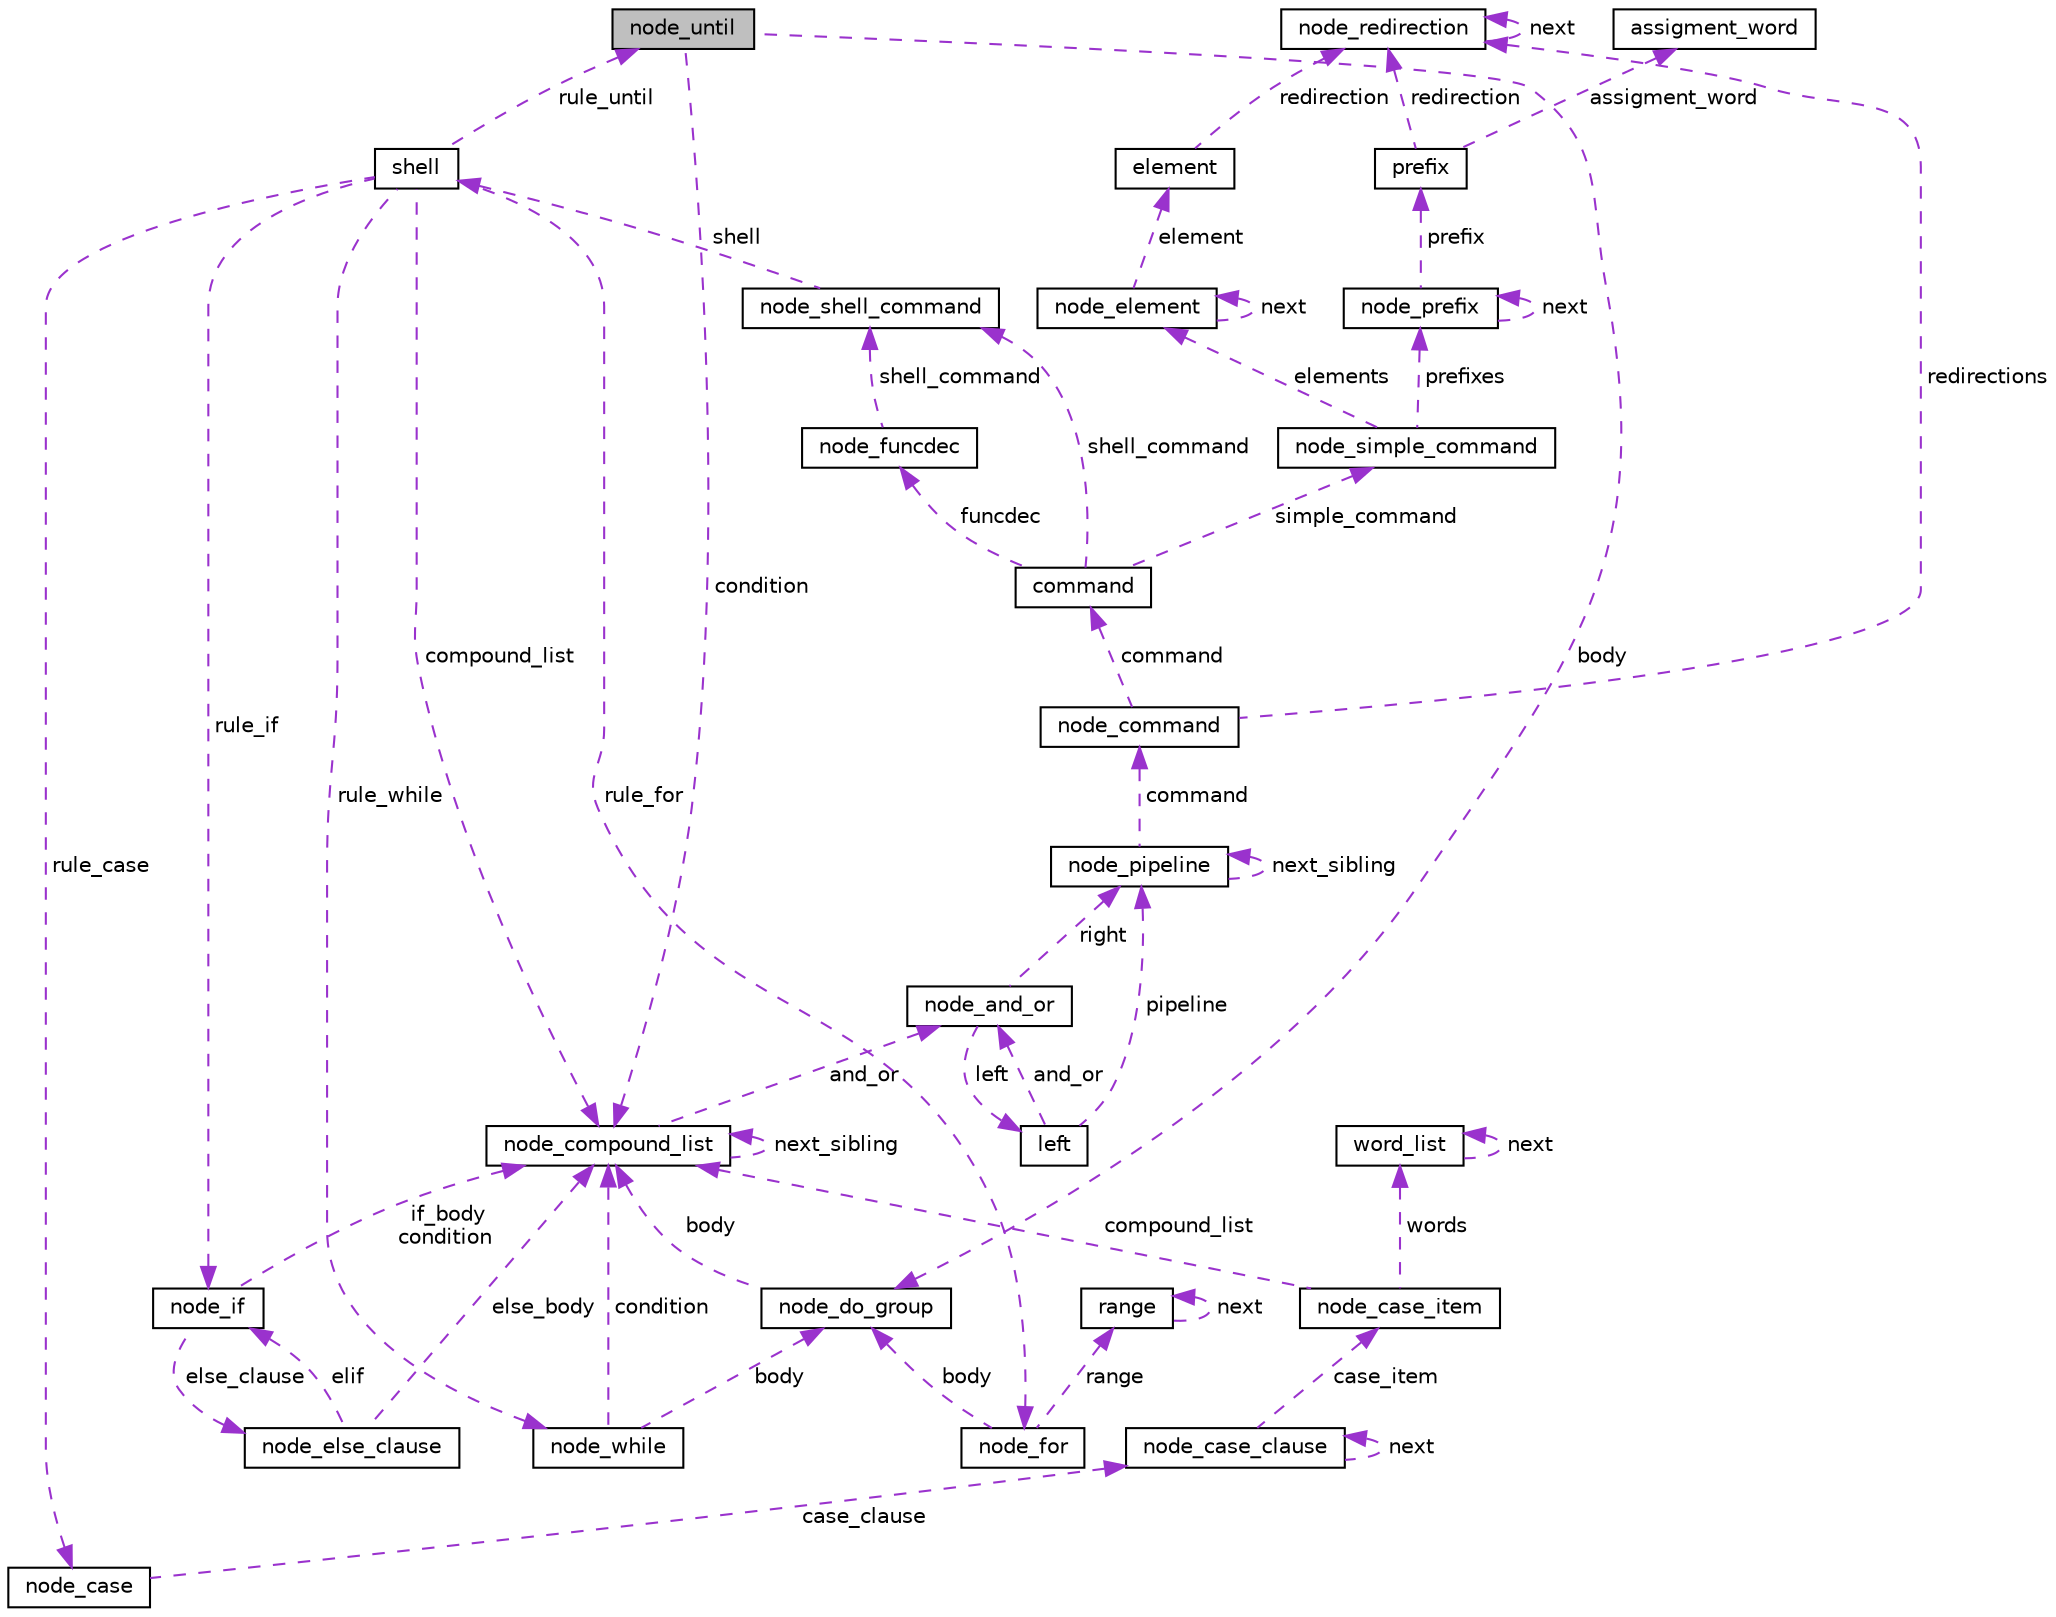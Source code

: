 digraph "node_until"
{
 // LATEX_PDF_SIZE
  edge [fontname="Helvetica",fontsize="10",labelfontname="Helvetica",labelfontsize="10"];
  node [fontname="Helvetica",fontsize="10",shape=record];
  Node1 [label="node_until",height=0.2,width=0.4,color="black", fillcolor="grey75", style="filled", fontcolor="black",tooltip=" "];
  Node2 -> Node1 [dir="back",color="darkorchid3",fontsize="10",style="dashed",label=" body" ,fontname="Helvetica"];
  Node2 [label="node_do_group",height=0.2,width=0.4,color="black", fillcolor="white", style="filled",URL="$structnode__do__group.html",tooltip=" "];
  Node3 -> Node2 [dir="back",color="darkorchid3",fontsize="10",style="dashed",label=" body" ,fontname="Helvetica"];
  Node3 [label="node_compound_list",height=0.2,width=0.4,color="black", fillcolor="white", style="filled",URL="$structnode__compound__list.html",tooltip=" "];
  Node3 -> Node3 [dir="back",color="darkorchid3",fontsize="10",style="dashed",label=" next_sibling" ,fontname="Helvetica"];
  Node4 -> Node3 [dir="back",color="darkorchid3",fontsize="10",style="dashed",label=" and_or" ,fontname="Helvetica"];
  Node4 [label="node_and_or",height=0.2,width=0.4,color="black", fillcolor="white", style="filled",URL="$structnode__and__or.html",tooltip=" "];
  Node5 -> Node4 [dir="back",color="darkorchid3",fontsize="10",style="dashed",label=" right" ,fontname="Helvetica"];
  Node5 [label="node_pipeline",height=0.2,width=0.4,color="black", fillcolor="white", style="filled",URL="$structnode__pipeline.html",tooltip=" "];
  Node5 -> Node5 [dir="back",color="darkorchid3",fontsize="10",style="dashed",label=" next_sibling" ,fontname="Helvetica"];
  Node6 -> Node5 [dir="back",color="darkorchid3",fontsize="10",style="dashed",label=" command" ,fontname="Helvetica"];
  Node6 [label="node_command",height=0.2,width=0.4,color="black", fillcolor="white", style="filled",URL="$structnode__command.html",tooltip=" "];
  Node7 -> Node6 [dir="back",color="darkorchid3",fontsize="10",style="dashed",label=" redirections" ,fontname="Helvetica"];
  Node7 [label="node_redirection",height=0.2,width=0.4,color="black", fillcolor="white", style="filled",URL="$structnode__redirection.html",tooltip=" "];
  Node7 -> Node7 [dir="back",color="darkorchid3",fontsize="10",style="dashed",label=" next" ,fontname="Helvetica"];
  Node8 -> Node6 [dir="back",color="darkorchid3",fontsize="10",style="dashed",label=" command" ,fontname="Helvetica"];
  Node8 [label="command",height=0.2,width=0.4,color="black", fillcolor="white", style="filled",URL="$unionnode__command_1_1command.html",tooltip=" "];
  Node9 -> Node8 [dir="back",color="darkorchid3",fontsize="10",style="dashed",label=" funcdec" ,fontname="Helvetica"];
  Node9 [label="node_funcdec",height=0.2,width=0.4,color="black", fillcolor="white", style="filled",URL="$structnode__funcdec.html",tooltip=" "];
  Node10 -> Node9 [dir="back",color="darkorchid3",fontsize="10",style="dashed",label=" shell_command" ,fontname="Helvetica"];
  Node10 [label="node_shell_command",height=0.2,width=0.4,color="black", fillcolor="white", style="filled",URL="$structnode__shell__command.html",tooltip=" "];
  Node11 -> Node10 [dir="back",color="darkorchid3",fontsize="10",style="dashed",label=" shell" ,fontname="Helvetica"];
  Node11 [label="shell",height=0.2,width=0.4,color="black", fillcolor="white", style="filled",URL="$unionnode__shell__command_1_1shell.html",tooltip=" "];
  Node12 -> Node11 [dir="back",color="darkorchid3",fontsize="10",style="dashed",label=" rule_if" ,fontname="Helvetica"];
  Node12 [label="node_if",height=0.2,width=0.4,color="black", fillcolor="white", style="filled",URL="$structnode__if.html",tooltip=" "];
  Node3 -> Node12 [dir="back",color="darkorchid3",fontsize="10",style="dashed",label=" if_body\ncondition" ,fontname="Helvetica"];
  Node13 -> Node12 [dir="back",color="darkorchid3",fontsize="10",style="dashed",label=" else_clause" ,fontname="Helvetica"];
  Node13 [label="node_else_clause",height=0.2,width=0.4,color="black", fillcolor="white", style="filled",URL="$structnode__else__clause.html",tooltip=" "];
  Node12 -> Node13 [dir="back",color="darkorchid3",fontsize="10",style="dashed",label=" elif" ,fontname="Helvetica"];
  Node3 -> Node13 [dir="back",color="darkorchid3",fontsize="10",style="dashed",label=" else_body" ,fontname="Helvetica"];
  Node3 -> Node11 [dir="back",color="darkorchid3",fontsize="10",style="dashed",label=" compound_list" ,fontname="Helvetica"];
  Node1 -> Node11 [dir="back",color="darkorchid3",fontsize="10",style="dashed",label=" rule_until" ,fontname="Helvetica"];
  Node14 -> Node11 [dir="back",color="darkorchid3",fontsize="10",style="dashed",label=" rule_while" ,fontname="Helvetica"];
  Node14 [label="node_while",height=0.2,width=0.4,color="black", fillcolor="white", style="filled",URL="$structnode__while.html",tooltip=" "];
  Node2 -> Node14 [dir="back",color="darkorchid3",fontsize="10",style="dashed",label=" body" ,fontname="Helvetica"];
  Node3 -> Node14 [dir="back",color="darkorchid3",fontsize="10",style="dashed",label=" condition" ,fontname="Helvetica"];
  Node15 -> Node11 [dir="back",color="darkorchid3",fontsize="10",style="dashed",label=" rule_for" ,fontname="Helvetica"];
  Node15 [label="node_for",height=0.2,width=0.4,color="black", fillcolor="white", style="filled",URL="$structnode__for.html",tooltip=" "];
  Node2 -> Node15 [dir="back",color="darkorchid3",fontsize="10",style="dashed",label=" body" ,fontname="Helvetica"];
  Node16 -> Node15 [dir="back",color="darkorchid3",fontsize="10",style="dashed",label=" range" ,fontname="Helvetica"];
  Node16 [label="range",height=0.2,width=0.4,color="black", fillcolor="white", style="filled",URL="$structrange.html",tooltip=" "];
  Node16 -> Node16 [dir="back",color="darkorchid3",fontsize="10",style="dashed",label=" next" ,fontname="Helvetica"];
  Node17 -> Node11 [dir="back",color="darkorchid3",fontsize="10",style="dashed",label=" rule_case" ,fontname="Helvetica"];
  Node17 [label="node_case",height=0.2,width=0.4,color="black", fillcolor="white", style="filled",URL="$structnode__case.html",tooltip=" "];
  Node18 -> Node17 [dir="back",color="darkorchid3",fontsize="10",style="dashed",label=" case_clause" ,fontname="Helvetica"];
  Node18 [label="node_case_clause",height=0.2,width=0.4,color="black", fillcolor="white", style="filled",URL="$structnode__case__clause.html",tooltip=" "];
  Node18 -> Node18 [dir="back",color="darkorchid3",fontsize="10",style="dashed",label=" next" ,fontname="Helvetica"];
  Node19 -> Node18 [dir="back",color="darkorchid3",fontsize="10",style="dashed",label=" case_item" ,fontname="Helvetica"];
  Node19 [label="node_case_item",height=0.2,width=0.4,color="black", fillcolor="white", style="filled",URL="$structnode__case__item.html",tooltip=" "];
  Node3 -> Node19 [dir="back",color="darkorchid3",fontsize="10",style="dashed",label=" compound_list" ,fontname="Helvetica"];
  Node20 -> Node19 [dir="back",color="darkorchid3",fontsize="10",style="dashed",label=" words" ,fontname="Helvetica"];
  Node20 [label="word_list",height=0.2,width=0.4,color="black", fillcolor="white", style="filled",URL="$structword__list.html",tooltip=" "];
  Node20 -> Node20 [dir="back",color="darkorchid3",fontsize="10",style="dashed",label=" next" ,fontname="Helvetica"];
  Node21 -> Node8 [dir="back",color="darkorchid3",fontsize="10",style="dashed",label=" simple_command" ,fontname="Helvetica"];
  Node21 [label="node_simple_command",height=0.2,width=0.4,color="black", fillcolor="white", style="filled",URL="$structnode__simple__command.html",tooltip=" "];
  Node22 -> Node21 [dir="back",color="darkorchid3",fontsize="10",style="dashed",label=" elements" ,fontname="Helvetica"];
  Node22 [label="node_element",height=0.2,width=0.4,color="black", fillcolor="white", style="filled",URL="$structnode__element.html",tooltip=" "];
  Node22 -> Node22 [dir="back",color="darkorchid3",fontsize="10",style="dashed",label=" next" ,fontname="Helvetica"];
  Node23 -> Node22 [dir="back",color="darkorchid3",fontsize="10",style="dashed",label=" element" ,fontname="Helvetica"];
  Node23 [label="element",height=0.2,width=0.4,color="black", fillcolor="white", style="filled",URL="$unionnode__element_1_1element.html",tooltip=" "];
  Node7 -> Node23 [dir="back",color="darkorchid3",fontsize="10",style="dashed",label=" redirection" ,fontname="Helvetica"];
  Node24 -> Node21 [dir="back",color="darkorchid3",fontsize="10",style="dashed",label=" prefixes" ,fontname="Helvetica"];
  Node24 [label="node_prefix",height=0.2,width=0.4,color="black", fillcolor="white", style="filled",URL="$structnode__prefix.html",tooltip=" "];
  Node24 -> Node24 [dir="back",color="darkorchid3",fontsize="10",style="dashed",label=" next" ,fontname="Helvetica"];
  Node25 -> Node24 [dir="back",color="darkorchid3",fontsize="10",style="dashed",label=" prefix" ,fontname="Helvetica"];
  Node25 [label="prefix",height=0.2,width=0.4,color="black", fillcolor="white", style="filled",URL="$unionnode__prefix_1_1prefix.html",tooltip=" "];
  Node7 -> Node25 [dir="back",color="darkorchid3",fontsize="10",style="dashed",label=" redirection" ,fontname="Helvetica"];
  Node26 -> Node25 [dir="back",color="darkorchid3",fontsize="10",style="dashed",label=" assigment_word" ,fontname="Helvetica"];
  Node26 [label="assigment_word",height=0.2,width=0.4,color="black", fillcolor="white", style="filled",URL="$structnode__prefix_1_1prefix_1_1assigment__word.html",tooltip=" "];
  Node10 -> Node8 [dir="back",color="darkorchid3",fontsize="10",style="dashed",label=" shell_command" ,fontname="Helvetica"];
  Node27 -> Node4 [dir="back",color="darkorchid3",fontsize="10",style="dashed",label=" left" ,fontname="Helvetica"];
  Node27 [label="left",height=0.2,width=0.4,color="black", fillcolor="white", style="filled",URL="$unionnode__and__or_1_1left.html",tooltip=" "];
  Node5 -> Node27 [dir="back",color="darkorchid3",fontsize="10",style="dashed",label=" pipeline" ,fontname="Helvetica"];
  Node4 -> Node27 [dir="back",color="darkorchid3",fontsize="10",style="dashed",label=" and_or" ,fontname="Helvetica"];
  Node3 -> Node1 [dir="back",color="darkorchid3",fontsize="10",style="dashed",label=" condition" ,fontname="Helvetica"];
}
